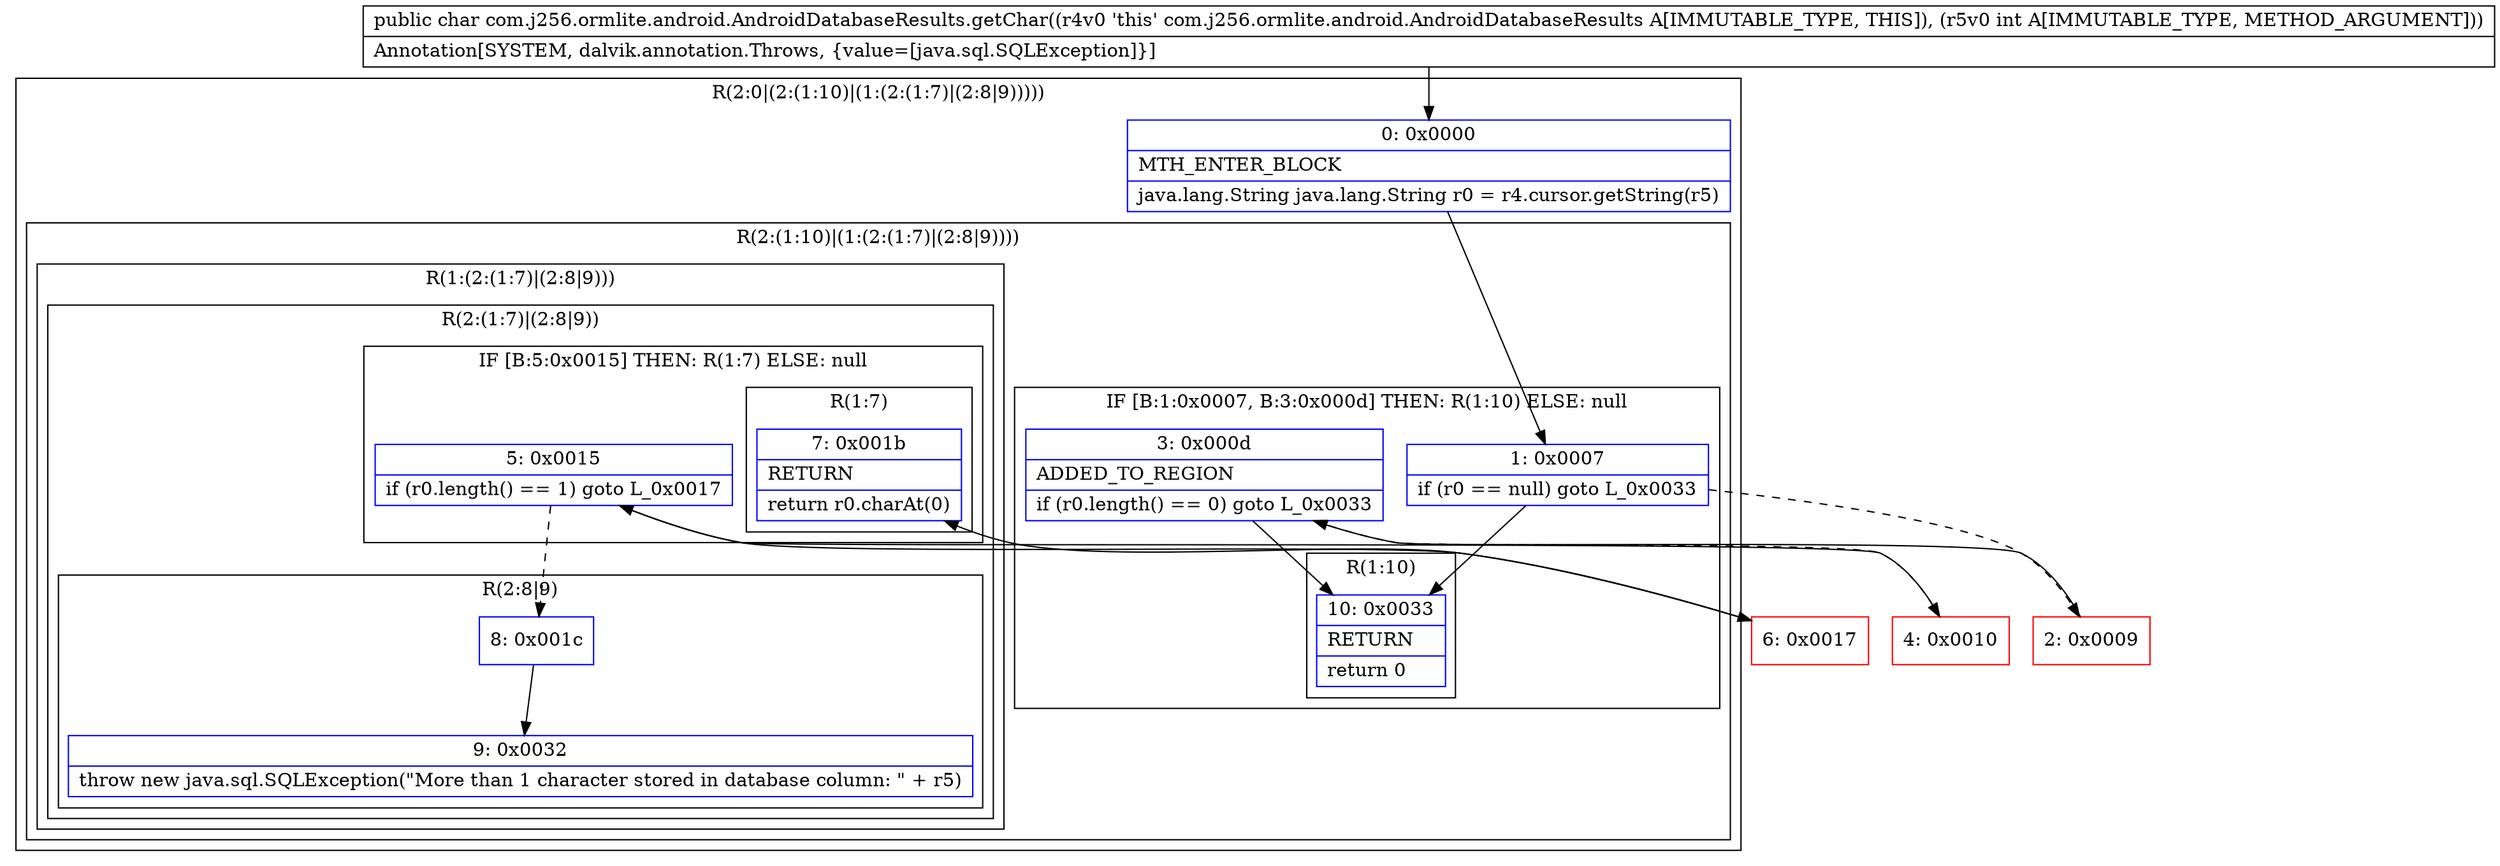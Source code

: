 digraph "CFG forcom.j256.ormlite.android.AndroidDatabaseResults.getChar(I)C" {
subgraph cluster_Region_1923776302 {
label = "R(2:0|(2:(1:10)|(1:(2:(1:7)|(2:8|9)))))";
node [shape=record,color=blue];
Node_0 [shape=record,label="{0\:\ 0x0000|MTH_ENTER_BLOCK\l|java.lang.String java.lang.String r0 = r4.cursor.getString(r5)\l}"];
subgraph cluster_Region_1890086995 {
label = "R(2:(1:10)|(1:(2:(1:7)|(2:8|9))))";
node [shape=record,color=blue];
subgraph cluster_IfRegion_1756590924 {
label = "IF [B:1:0x0007, B:3:0x000d] THEN: R(1:10) ELSE: null";
node [shape=record,color=blue];
Node_1 [shape=record,label="{1\:\ 0x0007|if (r0 == null) goto L_0x0033\l}"];
Node_3 [shape=record,label="{3\:\ 0x000d|ADDED_TO_REGION\l|if (r0.length() == 0) goto L_0x0033\l}"];
subgraph cluster_Region_313099076 {
label = "R(1:10)";
node [shape=record,color=blue];
Node_10 [shape=record,label="{10\:\ 0x0033|RETURN\l|return 0\l}"];
}
}
subgraph cluster_Region_1343442007 {
label = "R(1:(2:(1:7)|(2:8|9)))";
node [shape=record,color=blue];
subgraph cluster_Region_901973994 {
label = "R(2:(1:7)|(2:8|9))";
node [shape=record,color=blue];
subgraph cluster_IfRegion_769460537 {
label = "IF [B:5:0x0015] THEN: R(1:7) ELSE: null";
node [shape=record,color=blue];
Node_5 [shape=record,label="{5\:\ 0x0015|if (r0.length() == 1) goto L_0x0017\l}"];
subgraph cluster_Region_1958896275 {
label = "R(1:7)";
node [shape=record,color=blue];
Node_7 [shape=record,label="{7\:\ 0x001b|RETURN\l|return r0.charAt(0)\l}"];
}
}
subgraph cluster_Region_115000297 {
label = "R(2:8|9)";
node [shape=record,color=blue];
Node_8 [shape=record,label="{8\:\ 0x001c}"];
Node_9 [shape=record,label="{9\:\ 0x0032|throw new java.sql.SQLException(\"More than 1 character stored in database column: \" + r5)\l}"];
}
}
}
}
}
Node_2 [shape=record,color=red,label="{2\:\ 0x0009}"];
Node_4 [shape=record,color=red,label="{4\:\ 0x0010}"];
Node_6 [shape=record,color=red,label="{6\:\ 0x0017}"];
MethodNode[shape=record,label="{public char com.j256.ormlite.android.AndroidDatabaseResults.getChar((r4v0 'this' com.j256.ormlite.android.AndroidDatabaseResults A[IMMUTABLE_TYPE, THIS]), (r5v0 int A[IMMUTABLE_TYPE, METHOD_ARGUMENT]))  | Annotation[SYSTEM, dalvik.annotation.Throws, \{value=[java.sql.SQLException]\}]\l}"];
MethodNode -> Node_0;
Node_0 -> Node_1;
Node_1 -> Node_2[style=dashed];
Node_1 -> Node_10;
Node_3 -> Node_4[style=dashed];
Node_3 -> Node_10;
Node_5 -> Node_6;
Node_5 -> Node_8[style=dashed];
Node_8 -> Node_9;
Node_2 -> Node_3;
Node_4 -> Node_5;
Node_6 -> Node_7;
}

